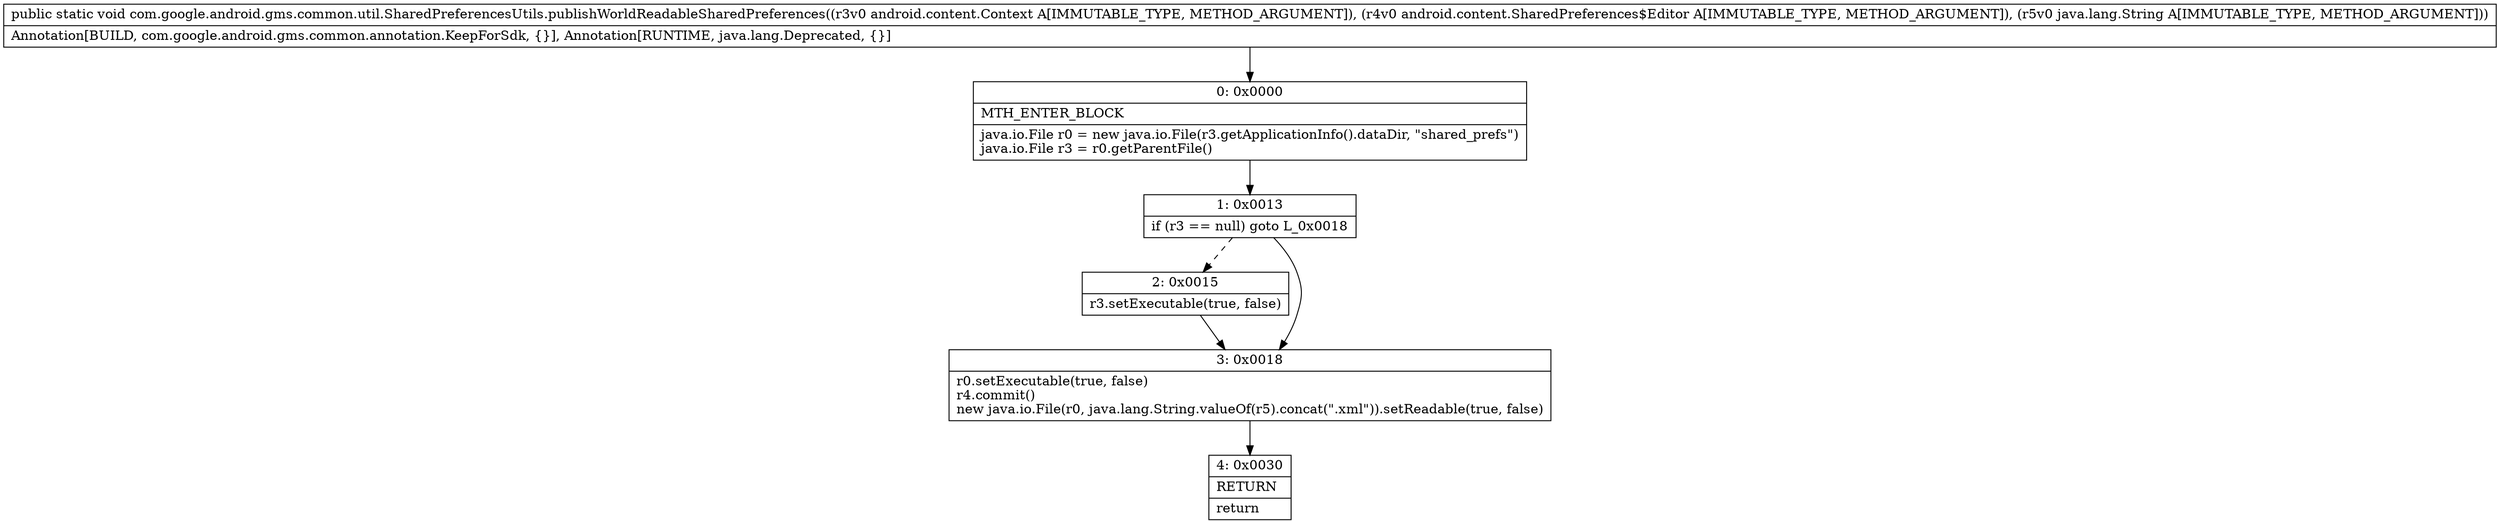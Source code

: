 digraph "CFG forcom.google.android.gms.common.util.SharedPreferencesUtils.publishWorldReadableSharedPreferences(Landroid\/content\/Context;Landroid\/content\/SharedPreferences$Editor;Ljava\/lang\/String;)V" {
Node_0 [shape=record,label="{0\:\ 0x0000|MTH_ENTER_BLOCK\l|java.io.File r0 = new java.io.File(r3.getApplicationInfo().dataDir, \"shared_prefs\")\ljava.io.File r3 = r0.getParentFile()\l}"];
Node_1 [shape=record,label="{1\:\ 0x0013|if (r3 == null) goto L_0x0018\l}"];
Node_2 [shape=record,label="{2\:\ 0x0015|r3.setExecutable(true, false)\l}"];
Node_3 [shape=record,label="{3\:\ 0x0018|r0.setExecutable(true, false)\lr4.commit()\lnew java.io.File(r0, java.lang.String.valueOf(r5).concat(\".xml\")).setReadable(true, false)\l}"];
Node_4 [shape=record,label="{4\:\ 0x0030|RETURN\l|return\l}"];
MethodNode[shape=record,label="{public static void com.google.android.gms.common.util.SharedPreferencesUtils.publishWorldReadableSharedPreferences((r3v0 android.content.Context A[IMMUTABLE_TYPE, METHOD_ARGUMENT]), (r4v0 android.content.SharedPreferences$Editor A[IMMUTABLE_TYPE, METHOD_ARGUMENT]), (r5v0 java.lang.String A[IMMUTABLE_TYPE, METHOD_ARGUMENT]))  | Annotation[BUILD, com.google.android.gms.common.annotation.KeepForSdk, \{\}], Annotation[RUNTIME, java.lang.Deprecated, \{\}]\l}"];
MethodNode -> Node_0;
Node_0 -> Node_1;
Node_1 -> Node_2[style=dashed];
Node_1 -> Node_3;
Node_2 -> Node_3;
Node_3 -> Node_4;
}

